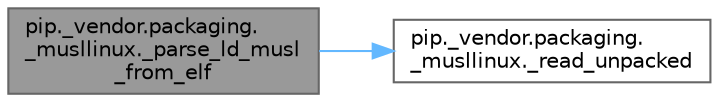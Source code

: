 digraph "pip._vendor.packaging._musllinux._parse_ld_musl_from_elf"
{
 // LATEX_PDF_SIZE
  bgcolor="transparent";
  edge [fontname=Helvetica,fontsize=10,labelfontname=Helvetica,labelfontsize=10];
  node [fontname=Helvetica,fontsize=10,shape=box,height=0.2,width=0.4];
  rankdir="LR";
  Node1 [id="Node000001",label="pip._vendor.packaging.\l_musllinux._parse_ld_musl\l_from_elf",height=0.2,width=0.4,color="gray40", fillcolor="grey60", style="filled", fontcolor="black",tooltip=" "];
  Node1 -> Node2 [id="edge1_Node000001_Node000002",color="steelblue1",style="solid",tooltip=" "];
  Node2 [id="Node000002",label="pip._vendor.packaging.\l_musllinux._read_unpacked",height=0.2,width=0.4,color="grey40", fillcolor="white", style="filled",URL="$namespacepip_1_1__vendor_1_1packaging_1_1__musllinux.html#a859731a91188cb8d61de94eb3db7bbdf",tooltip=" "];
}

